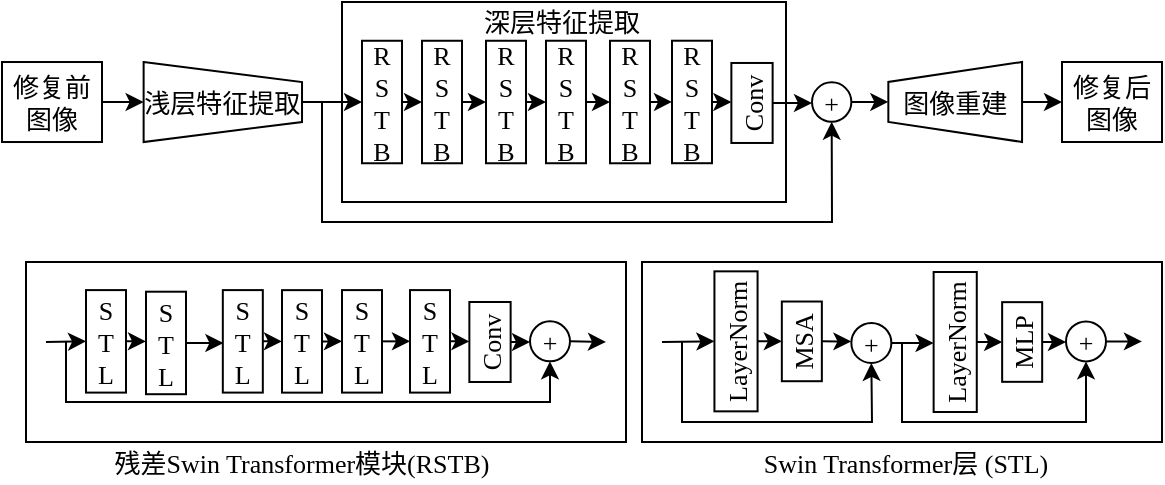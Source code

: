 <mxfile version="21.3.2" type="github">
  <diagram name="第 1 页" id="6_5NIOfknfMMVY00nYu0">
    <mxGraphModel dx="500" dy="246" grid="1" gridSize="10" guides="1" tooltips="1" connect="1" arrows="1" fold="1" page="1" pageScale="1" pageWidth="583" pageHeight="827" math="0" shadow="0">
      <root>
        <mxCell id="0" />
        <mxCell id="1" parent="0" />
        <mxCell id="1anbtyB_ODF39JOE69Np-36" value="" style="edgeStyle=orthogonalEdgeStyle;rounded=0;orthogonalLoop=1;jettySize=auto;exitX=1;exitY=0.5;exitDx=0;exitDy=0;entryX=0.5;entryY=1;entryDx=0;entryDy=0;fontSize=13;fontFamily=Times New Roman;" parent="1" source="1anbtyB_ODF39JOE69Np-1" target="1anbtyB_ODF39JOE69Np-3" edge="1">
          <mxGeometry relative="1" as="geometry" />
        </mxCell>
        <mxCell id="1anbtyB_ODF39JOE69Np-1" value="修复前&#xa;图像" style="rounded=0;fontSize=13;fontFamily=宋体;" parent="1" vertex="1">
          <mxGeometry y="40.01" width="50" height="40" as="geometry" />
        </mxCell>
        <mxCell id="1anbtyB_ODF39JOE69Np-3" value="" style="shape=trapezoid;perimeter=trapezoidPerimeter;fixedSize=1;rotation=90;size=10;fontSize=13;fontFamily=Times New Roman;" parent="1" vertex="1">
          <mxGeometry x="90.41" y="20.41" width="40" height="79.2" as="geometry" />
        </mxCell>
        <mxCell id="1anbtyB_ODF39JOE69Np-4" value="" style="rounded=0;fontSize=13;fontFamily=Times New Roman;" parent="1" vertex="1">
          <mxGeometry x="170" y="10" width="222" height="100" as="geometry" />
        </mxCell>
        <mxCell id="1anbtyB_ODF39JOE69Np-6" value="修复后&#xa;图像" style="rounded=0;fontSize=13;fontFamily=宋体;" parent="1" vertex="1">
          <mxGeometry x="530" y="40" width="50" height="40" as="geometry" />
        </mxCell>
        <mxCell id="1anbtyB_ODF39JOE69Np-7" value="" style="rounded=0;fontSize=13;fontFamily=Times New Roman;" parent="1" vertex="1">
          <mxGeometry x="12" y="140" width="300" height="90" as="geometry" />
        </mxCell>
        <mxCell id="1anbtyB_ODF39JOE69Np-8" value="" style="rounded=0;fontSize=13;fontFamily=Times New Roman;" parent="1" vertex="1">
          <mxGeometry x="320" y="140" width="260" height="90" as="geometry" />
        </mxCell>
        <mxCell id="1anbtyB_ODF39JOE69Np-14" value="" style="edgeStyle=orthogonalEdgeStyle;rounded=0;orthogonalLoop=1;jettySize=auto;exitX=1;exitY=0.5;exitDx=0;exitDy=0;entryX=0;entryY=0.5;entryDx=0;entryDy=0;fontSize=13;fontFamily=Times New Roman;" parent="1" source="1anbtyB_ODF39JOE69Np-9" target="1anbtyB_ODF39JOE69Np-13" edge="1">
          <mxGeometry relative="1" as="geometry" />
        </mxCell>
        <mxCell id="1anbtyB_ODF39JOE69Np-9" value="S&#xa;T&#xa;L" style="rounded=0;fontSize=13;fontFamily=Times New Roman;" parent="1" vertex="1">
          <mxGeometry x="42" y="154.05" width="20" height="51.25" as="geometry" />
        </mxCell>
        <mxCell id="1anbtyB_ODF39JOE69Np-19" value="" style="edgeStyle=orthogonalEdgeStyle;rounded=0;orthogonalLoop=1;jettySize=auto;exitX=1;exitY=0.5;exitDx=0;exitDy=0;entryX=0.013;entryY=0.522;entryDx=0;entryDy=0;entryPerimeter=0;fontSize=13;fontFamily=Times New Roman;" parent="1" source="1anbtyB_ODF39JOE69Np-13" target="1anbtyB_ODF39JOE69Np-15" edge="1">
          <mxGeometry relative="1" as="geometry" />
        </mxCell>
        <mxCell id="1anbtyB_ODF39JOE69Np-13" value="S&#xa;T&#xa;L" style="rounded=0;fontSize=13;fontFamily=Times New Roman;" parent="1" vertex="1">
          <mxGeometry x="72" y="154.85" width="20" height="51.25" as="geometry" />
        </mxCell>
        <mxCell id="1anbtyB_ODF39JOE69Np-27" value="" style="edgeStyle=orthogonalEdgeStyle;rounded=0;orthogonalLoop=1;jettySize=auto;exitX=1;exitY=0.5;exitDx=0;exitDy=0;entryX=0;entryY=0.5;entryDx=0;entryDy=0;fontSize=13;fontFamily=Times New Roman;" parent="1" source="1anbtyB_ODF39JOE69Np-15" target="1anbtyB_ODF39JOE69Np-16" edge="1">
          <mxGeometry relative="1" as="geometry" />
        </mxCell>
        <mxCell id="1anbtyB_ODF39JOE69Np-15" value="S&#xa;T&#xa;L" style="rounded=0;fontSize=13;fontFamily=Times New Roman;" parent="1" vertex="1">
          <mxGeometry x="110.41" y="154.05" width="20" height="51.25" as="geometry" />
        </mxCell>
        <mxCell id="1anbtyB_ODF39JOE69Np-28" value="" style="edgeStyle=orthogonalEdgeStyle;rounded=0;orthogonalLoop=1;jettySize=auto;exitX=1;exitY=0.5;exitDx=0;exitDy=0;entryX=0;entryY=0.5;entryDx=0;entryDy=0;fontSize=13;fontFamily=Times New Roman;" parent="1" source="1anbtyB_ODF39JOE69Np-16" target="1anbtyB_ODF39JOE69Np-17" edge="1">
          <mxGeometry relative="1" as="geometry" />
        </mxCell>
        <mxCell id="1anbtyB_ODF39JOE69Np-16" value="S&#xa;T&#xa;L" style="rounded=0;fontSize=13;fontFamily=Times New Roman;" parent="1" vertex="1">
          <mxGeometry x="140" y="154.07" width="20" height="51.25" as="geometry" />
        </mxCell>
        <mxCell id="1anbtyB_ODF39JOE69Np-29" value="" style="edgeStyle=orthogonalEdgeStyle;rounded=0;orthogonalLoop=1;jettySize=auto;exitX=1;exitY=0.5;exitDx=0;exitDy=0;entryX=0;entryY=0.5;entryDx=0;entryDy=0;fontSize=13;fontFamily=Times New Roman;" parent="1" source="1anbtyB_ODF39JOE69Np-17" target="1anbtyB_ODF39JOE69Np-18" edge="1">
          <mxGeometry relative="1" as="geometry" />
        </mxCell>
        <mxCell id="1anbtyB_ODF39JOE69Np-17" value="S&#xa;T&#xa;L" style="rounded=0;fontSize=13;fontFamily=Times New Roman;" parent="1" vertex="1">
          <mxGeometry x="170" y="154.05" width="20" height="51.25" as="geometry" />
        </mxCell>
        <mxCell id="1anbtyB_ODF39JOE69Np-32" value="" style="edgeStyle=orthogonalEdgeStyle;rounded=0;orthogonalLoop=1;jettySize=auto;exitX=1;exitY=0.5;exitDx=0;exitDy=0;entryX=0.5;entryY=0;entryDx=0;entryDy=0;fontSize=13;fontFamily=Times New Roman;" parent="1" source="1anbtyB_ODF39JOE69Np-18" target="1anbtyB_ODF39JOE69Np-30" edge="1">
          <mxGeometry relative="1" as="geometry" />
        </mxCell>
        <mxCell id="1anbtyB_ODF39JOE69Np-18" value="S&#xa;T&#xa;L" style="rounded=0;fontSize=13;fontFamily=Times New Roman;" parent="1" vertex="1">
          <mxGeometry x="204" y="154.05" width="20" height="51.25" as="geometry" />
        </mxCell>
        <mxCell id="1anbtyB_ODF39JOE69Np-58" value="" style="edgeStyle=orthogonalEdgeStyle;rounded=0;orthogonalLoop=1;jettySize=auto;exitX=1;exitY=0.5;exitDx=0;exitDy=0;entryX=0;entryY=0.5;entryDx=0;entryDy=0;fontFamily=Times New Roman;" parent="1" source="1anbtyB_ODF39JOE69Np-20" target="1anbtyB_ODF39JOE69Np-21" edge="1">
          <mxGeometry relative="1" as="geometry" />
        </mxCell>
        <mxCell id="1anbtyB_ODF39JOE69Np-20" value="R&#xa;S&#xa;T&#xa;B" style="rounded=0;fontSize=13;fontFamily=Times New Roman;" parent="1" vertex="1">
          <mxGeometry x="180" y="29.38" width="20" height="61.25" as="geometry" />
        </mxCell>
        <mxCell id="1anbtyB_ODF39JOE69Np-59" value="" style="edgeStyle=orthogonalEdgeStyle;rounded=0;orthogonalLoop=1;jettySize=auto;exitX=1;exitY=0.5;exitDx=0;exitDy=0;entryX=0;entryY=0.5;entryDx=0;entryDy=0;fontFamily=Times New Roman;" parent="1" source="1anbtyB_ODF39JOE69Np-21" target="1anbtyB_ODF39JOE69Np-22" edge="1">
          <mxGeometry relative="1" as="geometry" />
        </mxCell>
        <mxCell id="1anbtyB_ODF39JOE69Np-21" value="R&#xa;S&#xa;T&#xa;B" style="rounded=0;fontSize=13;fontFamily=Times New Roman;" parent="1" vertex="1">
          <mxGeometry x="210" y="29.38" width="20" height="61.25" as="geometry" />
        </mxCell>
        <mxCell id="1anbtyB_ODF39JOE69Np-60" value="" style="edgeStyle=orthogonalEdgeStyle;rounded=0;orthogonalLoop=1;jettySize=auto;exitX=1;exitY=0.5;exitDx=0;exitDy=0;entryX=0;entryY=0.5;entryDx=0;entryDy=0;fontFamily=Times New Roman;" parent="1" source="1anbtyB_ODF39JOE69Np-22" target="1anbtyB_ODF39JOE69Np-23" edge="1">
          <mxGeometry relative="1" as="geometry" />
        </mxCell>
        <mxCell id="1anbtyB_ODF39JOE69Np-22" value="R&#xa;S&#xa;T&#xa;B" style="rounded=0;fontSize=13;fontFamily=Times New Roman;" parent="1" vertex="1">
          <mxGeometry x="242" y="29.38" width="20" height="61.25" as="geometry" />
        </mxCell>
        <mxCell id="1anbtyB_ODF39JOE69Np-61" value="" style="edgeStyle=orthogonalEdgeStyle;rounded=0;orthogonalLoop=1;jettySize=auto;exitX=1;exitY=0.5;exitDx=0;exitDy=0;entryX=0;entryY=0.5;entryDx=0;entryDy=0;fontFamily=Times New Roman;" parent="1" source="1anbtyB_ODF39JOE69Np-23" target="1anbtyB_ODF39JOE69Np-24" edge="1">
          <mxGeometry relative="1" as="geometry" />
        </mxCell>
        <mxCell id="1anbtyB_ODF39JOE69Np-23" value="R&#xa;S&#xa;T&#xa;B" style="rounded=0;fontSize=13;fontFamily=Times New Roman;" parent="1" vertex="1">
          <mxGeometry x="272" y="29.37" width="20" height="61.25" as="geometry" />
        </mxCell>
        <mxCell id="1anbtyB_ODF39JOE69Np-62" value="" style="edgeStyle=orthogonalEdgeStyle;rounded=0;orthogonalLoop=1;jettySize=auto;exitX=1;exitY=0.5;exitDx=0;exitDy=0;entryX=0;entryY=0.5;entryDx=0;entryDy=0;fontFamily=Times New Roman;" parent="1" source="1anbtyB_ODF39JOE69Np-24" target="1anbtyB_ODF39JOE69Np-25" edge="1">
          <mxGeometry relative="1" as="geometry" />
        </mxCell>
        <mxCell id="1anbtyB_ODF39JOE69Np-24" value="R&#xa;S&#xa;T&#xa;B" style="rounded=0;fontSize=13;fontFamily=Times New Roman;" parent="1" vertex="1">
          <mxGeometry x="304" y="29.39" width="20" height="61.25" as="geometry" />
        </mxCell>
        <mxCell id="1anbtyB_ODF39JOE69Np-63" value="" style="edgeStyle=orthogonalEdgeStyle;rounded=0;orthogonalLoop=1;jettySize=auto;exitX=1;exitY=0.5;exitDx=0;exitDy=0;entryX=0.5;entryY=0;entryDx=0;entryDy=0;fontFamily=Times New Roman;" parent="1" source="1anbtyB_ODF39JOE69Np-25" target="1anbtyB_ODF39JOE69Np-26" edge="1">
          <mxGeometry relative="1" as="geometry" />
        </mxCell>
        <mxCell id="1anbtyB_ODF39JOE69Np-25" value="R&#xa;S&#xa;T&#xa;B" style="rounded=0;fontSize=13;fontFamily=Times New Roman;" parent="1" vertex="1">
          <mxGeometry x="335" y="29.36" width="20" height="61.25" as="geometry" />
        </mxCell>
        <mxCell id="1anbtyB_ODF39JOE69Np-54" value="" style="edgeStyle=orthogonalEdgeStyle;rounded=0;orthogonalLoop=1;jettySize=auto;exitX=0.5;exitY=1;exitDx=0;exitDy=0;entryX=0;entryY=0.5;entryDx=0;entryDy=0;fontFamily=Times New Roman;" parent="1" source="1anbtyB_ODF39JOE69Np-26" target="1anbtyB_ODF39JOE69Np-53" edge="1">
          <mxGeometry relative="1" as="geometry" />
        </mxCell>
        <mxCell id="1anbtyB_ODF39JOE69Np-26" value="Conv" style="rounded=0;rotation=-90;fontSize=13;fontFamily=Times New Roman;" parent="1" vertex="1">
          <mxGeometry x="355" y="50.17" width="40" height="20.63" as="geometry" />
        </mxCell>
        <mxCell id="1anbtyB_ODF39JOE69Np-33" value="" style="edgeStyle=orthogonalEdgeStyle;rounded=0;orthogonalLoop=1;jettySize=auto;exitX=0.5;exitY=1;exitDx=0;exitDy=0;entryX=0;entryY=0.5;entryDx=0;entryDy=0;fontSize=13;fontFamily=Times New Roman;" parent="1" source="1anbtyB_ODF39JOE69Np-30" target="1anbtyB_ODF39JOE69Np-31" edge="1">
          <mxGeometry relative="1" as="geometry" />
        </mxCell>
        <mxCell id="1anbtyB_ODF39JOE69Np-30" value="Conv" style="rounded=0;rotation=-90;fontSize=13;fontFamily=Times New Roman;" parent="1" vertex="1">
          <mxGeometry x="224" y="169.68" width="40" height="20.63" as="geometry" />
        </mxCell>
        <mxCell id="1anbtyB_ODF39JOE69Np-31" value="+" style="ellipse;aspect=fixed;fontSize=13;fontFamily=Times New Roman;" parent="1" vertex="1">
          <mxGeometry x="264" y="169.68" width="20" height="20" as="geometry" />
        </mxCell>
        <mxCell id="1anbtyB_ODF39JOE69Np-34" value="" style="endArrow=classic;rounded=0;entryX=0;entryY=0.5;entryDx=0;entryDy=0;fontSize=13;fontFamily=Times New Roman;" parent="1" target="1anbtyB_ODF39JOE69Np-9" edge="1">
          <mxGeometry width="50" height="50" relative="1" as="geometry">
            <mxPoint x="22" y="180" as="sourcePoint" />
            <mxPoint x="62" y="110" as="targetPoint" />
          </mxGeometry>
        </mxCell>
        <mxCell id="1anbtyB_ODF39JOE69Np-35" value="" style="endArrow=classic;rounded=0;entryX=0.5;entryY=1;entryDx=0;entryDy=0;fontSize=13;fontFamily=Times New Roman;" parent="1" target="1anbtyB_ODF39JOE69Np-31" edge="1">
          <mxGeometry width="50" height="50" relative="1" as="geometry">
            <mxPoint x="32" y="180" as="sourcePoint" />
            <mxPoint x="62" y="110" as="targetPoint" />
            <Array as="points">
              <mxPoint x="32" y="210" />
              <mxPoint x="122" y="210" />
              <mxPoint x="274" y="210" />
            </Array>
          </mxGeometry>
        </mxCell>
        <mxCell id="1anbtyB_ODF39JOE69Np-40" value="" style="endArrow=classic;rounded=0;exitX=1;exitY=0.5;exitDx=0;exitDy=0;fontSize=13;fontFamily=Times New Roman;" parent="1" source="1anbtyB_ODF39JOE69Np-31" edge="1">
          <mxGeometry width="50" height="50" relative="1" as="geometry">
            <mxPoint x="302" y="270" as="sourcePoint" />
            <mxPoint x="302" y="180" as="targetPoint" />
          </mxGeometry>
        </mxCell>
        <mxCell id="1anbtyB_ODF39JOE69Np-67" value="" style="edgeStyle=orthogonalEdgeStyle;rounded=0;orthogonalLoop=1;jettySize=auto;exitX=0.5;exitY=1;exitDx=0;exitDy=0;entryX=0.5;entryY=0;entryDx=0;entryDy=0;fontFamily=Times New Roman;" parent="1" source="1anbtyB_ODF39JOE69Np-41" target="1anbtyB_ODF39JOE69Np-66" edge="1">
          <mxGeometry relative="1" as="geometry" />
        </mxCell>
        <mxCell id="1anbtyB_ODF39JOE69Np-41" value="LayerNorm" style="rounded=0;rotation=-90;fontSize=13;fontFamily=Times New Roman;" parent="1" vertex="1">
          <mxGeometry x="332" y="168.89" width="70" height="21.57" as="geometry" />
        </mxCell>
        <mxCell id="1anbtyB_ODF39JOE69Np-57" value="" style="edgeStyle=orthogonalEdgeStyle;rounded=0;orthogonalLoop=1;jettySize=auto;exitX=1;exitY=0.5;exitDx=0;exitDy=0;entryX=0;entryY=0.5;entryDx=0;entryDy=0;fontFamily=Times New Roman;" parent="1" source="1anbtyB_ODF39JOE69Np-42" target="1anbtyB_ODF39JOE69Np-20" edge="1">
          <mxGeometry relative="1" as="geometry" />
        </mxCell>
        <mxCell id="1anbtyB_ODF39JOE69Np-42" value="浅层特征提取" style="text;strokeColor=none;fillColor=none;align=center;verticalAlign=middle;rounded=0;fontSize=13;fontFamily=宋体;" parent="1" vertex="1">
          <mxGeometry x="70" y="47.5" width="80.14" height="25" as="geometry" />
        </mxCell>
        <mxCell id="1anbtyB_ODF39JOE69Np-44" value="深层特征提取" style="text;strokeColor=none;fillColor=none;align=center;verticalAlign=middle;rounded=0;fontSize=13;fontFamily=Times New Roman;" parent="1" vertex="1">
          <mxGeometry x="236" y="9.38" width="88" height="20" as="geometry" />
        </mxCell>
        <mxCell id="1anbtyB_ODF39JOE69Np-51" value="" style="edgeStyle=orthogonalEdgeStyle;rounded=0;orthogonalLoop=1;jettySize=auto;exitX=0.5;exitY=1;exitDx=0;exitDy=0;entryX=0;entryY=0.5;entryDx=0;entryDy=0;fontFamily=Times New Roman;" parent="1" source="1anbtyB_ODF39JOE69Np-46" target="1anbtyB_ODF39JOE69Np-6" edge="1">
          <mxGeometry relative="1" as="geometry" />
        </mxCell>
        <mxCell id="1anbtyB_ODF39JOE69Np-46" value="" style="shape=trapezoid;perimeter=trapezoidPerimeter;fixedSize=1;rotation=-90;size=10;fontSize=13;fontFamily=Times New Roman;" parent="1" vertex="1">
          <mxGeometry x="456.6" y="26.56" width="40" height="66.86" as="geometry" />
        </mxCell>
        <mxCell id="1anbtyB_ODF39JOE69Np-47" value="" style="endArrow=classic;rounded=0;entryX=0.5;entryY=0;entryDx=0;entryDy=0;fontSize=13;fontFamily=Times New Roman;" parent="1" target="1anbtyB_ODF39JOE69Np-41" edge="1">
          <mxGeometry width="50" height="50" relative="1" as="geometry">
            <mxPoint x="330" y="180" as="sourcePoint" />
            <mxPoint x="362" y="230" as="targetPoint" />
          </mxGeometry>
        </mxCell>
        <mxCell id="1anbtyB_ODF39JOE69Np-48" value="残差Swin Transformer模块(RSTB)" style="text;strokeColor=none;fillColor=none;align=center;verticalAlign=middle;rounded=0;fontSize=13;fontFamily=Times New Roman;" parent="1" vertex="1">
          <mxGeometry x="50" y="230" width="200" height="20" as="geometry" />
        </mxCell>
        <mxCell id="1anbtyB_ODF39JOE69Np-49" value="Swin Transformer层 (STL)" style="text;strokeColor=none;fillColor=none;align=center;verticalAlign=middle;rounded=0;fontSize=13;fontFamily=Times New Roman;" parent="1" vertex="1">
          <mxGeometry x="352" y="230" width="200" height="20" as="geometry" />
        </mxCell>
        <mxCell id="1anbtyB_ODF39JOE69Np-50" value="图像重建" style="text;strokeColor=none;fillColor=none;align=center;verticalAlign=middle;rounded=0;fontSize=13;fontFamily=宋体;" parent="1" vertex="1">
          <mxGeometry x="449.69" y="47.49" width="53.82" height="25" as="geometry" />
        </mxCell>
        <mxCell id="1anbtyB_ODF39JOE69Np-56" value="" style="edgeStyle=orthogonalEdgeStyle;rounded=0;orthogonalLoop=1;jettySize=auto;exitX=1;exitY=0.5;exitDx=0;exitDy=0;entryX=0.5;entryY=0;entryDx=0;entryDy=0;fontFamily=Times New Roman;" parent="1" source="1anbtyB_ODF39JOE69Np-53" target="1anbtyB_ODF39JOE69Np-46" edge="1">
          <mxGeometry relative="1" as="geometry" />
        </mxCell>
        <mxCell id="1anbtyB_ODF39JOE69Np-53" value="+" style="ellipse;aspect=fixed;fontSize=13;fontFamily=Times New Roman;" parent="1" vertex="1">
          <mxGeometry x="405" y="50.17" width="19.68" height="19.68" as="geometry" />
        </mxCell>
        <mxCell id="1anbtyB_ODF39JOE69Np-64" value="" style="endArrow=classic;rounded=0;entryX=0.5;entryY=1;entryDx=0;entryDy=0;fontFamily=Times New Roman;" parent="1" target="1anbtyB_ODF39JOE69Np-53" edge="1">
          <mxGeometry width="50" height="50" relative="1" as="geometry">
            <mxPoint x="160" y="60" as="sourcePoint" />
            <mxPoint x="150" y="50" as="targetPoint" />
            <Array as="points">
              <mxPoint x="160" y="120" />
              <mxPoint x="290" y="120" />
              <mxPoint x="415" y="120" />
            </Array>
          </mxGeometry>
        </mxCell>
        <mxCell id="1anbtyB_ODF39JOE69Np-71" value="" style="edgeStyle=orthogonalEdgeStyle;rounded=0;orthogonalLoop=1;jettySize=auto;exitX=1;exitY=0.5;exitDx=0;exitDy=0;entryX=0.5;entryY=0;entryDx=0;entryDy=0;fontFamily=Times New Roman;" parent="1" source="1anbtyB_ODF39JOE69Np-65" target="1anbtyB_ODF39JOE69Np-69" edge="1">
          <mxGeometry relative="1" as="geometry" />
        </mxCell>
        <mxCell id="1anbtyB_ODF39JOE69Np-65" value="+" style="ellipse;aspect=fixed;fontSize=13;fontFamily=Times New Roman;" parent="1" vertex="1">
          <mxGeometry x="424.68" y="170.47" width="20" height="20" as="geometry" />
        </mxCell>
        <mxCell id="1anbtyB_ODF39JOE69Np-68" value="" style="edgeStyle=orthogonalEdgeStyle;rounded=0;orthogonalLoop=1;jettySize=auto;exitX=0.5;exitY=1;exitDx=0;exitDy=0;entryX=0;entryY=0.5;entryDx=0;entryDy=0;fontFamily=Times New Roman;" parent="1" source="1anbtyB_ODF39JOE69Np-66" target="1anbtyB_ODF39JOE69Np-65" edge="1">
          <mxGeometry relative="1" as="geometry" />
        </mxCell>
        <mxCell id="1anbtyB_ODF39JOE69Np-66" value="MSA" style="rounded=0;rotation=-90;fontSize=13;fontFamily=Times New Roman;" parent="1" vertex="1">
          <mxGeometry x="380" y="169.68" width="39.84" height="20.01" as="geometry" />
        </mxCell>
        <mxCell id="1anbtyB_ODF39JOE69Np-72" value="" style="edgeStyle=orthogonalEdgeStyle;rounded=0;orthogonalLoop=1;jettySize=auto;exitX=0.5;exitY=1;exitDx=0;exitDy=0;entryX=0.5;entryY=0;entryDx=0;entryDy=0;fontFamily=Times New Roman;" parent="1" source="1anbtyB_ODF39JOE69Np-69" target="1anbtyB_ODF39JOE69Np-70" edge="1">
          <mxGeometry relative="1" as="geometry" />
        </mxCell>
        <mxCell id="1anbtyB_ODF39JOE69Np-69" value="LayerNorm" style="rounded=0;rotation=-90;fontSize=13;fontFamily=Times New Roman;" parent="1" vertex="1">
          <mxGeometry x="441.6" y="169.22" width="70" height="21.57" as="geometry" />
        </mxCell>
        <mxCell id="1anbtyB_ODF39JOE69Np-77" value="" style="edgeStyle=orthogonalEdgeStyle;rounded=0;orthogonalLoop=1;jettySize=auto;exitX=0.5;exitY=1;exitDx=0;exitDy=0;entryX=0;entryY=0.5;entryDx=0;entryDy=0;fontFamily=Times New Roman;" parent="1" source="1anbtyB_ODF39JOE69Np-70" target="1anbtyB_ODF39JOE69Np-73" edge="1">
          <mxGeometry relative="1" as="geometry" />
        </mxCell>
        <mxCell id="1anbtyB_ODF39JOE69Np-70" value="MLP" style="rounded=0;rotation=-90;fontSize=13;fontFamily=Times New Roman;" parent="1" vertex="1">
          <mxGeometry x="490.16" y="169.99" width="39.84" height="20.01" as="geometry" />
        </mxCell>
        <mxCell id="1anbtyB_ODF39JOE69Np-81" value="" style="edgeStyle=orthogonalEdgeStyle;rounded=0;orthogonalLoop=1;jettySize=auto;exitX=1;exitY=0.5;exitDx=0;exitDy=0;fontFamily=Times New Roman;" parent="1" source="1anbtyB_ODF39JOE69Np-73" edge="1">
          <mxGeometry relative="1" as="geometry">
            <mxPoint x="570" y="180" as="targetPoint" />
          </mxGeometry>
        </mxCell>
        <mxCell id="1anbtyB_ODF39JOE69Np-73" value="+" style="ellipse;aspect=fixed;fontSize=13;fontFamily=Times New Roman;" parent="1" vertex="1">
          <mxGeometry x="532" y="169.69" width="20" height="20" as="geometry" />
        </mxCell>
        <mxCell id="1anbtyB_ODF39JOE69Np-75" value="" style="endArrow=classic;rounded=0;entryX=0.5;entryY=1;entryDx=0;entryDy=0;fontFamily=Times New Roman;" parent="1" target="1anbtyB_ODF39JOE69Np-65" edge="1">
          <mxGeometry width="50" height="50" relative="1" as="geometry">
            <mxPoint x="340" y="180" as="sourcePoint" />
            <mxPoint x="380" y="190" as="targetPoint" />
            <Array as="points">
              <mxPoint x="340" y="220" />
              <mxPoint x="390" y="220" />
              <mxPoint x="435" y="220" />
            </Array>
          </mxGeometry>
        </mxCell>
        <mxCell id="1anbtyB_ODF39JOE69Np-76" value="" style="endArrow=classic;rounded=0;entryX=0.5;entryY=1;entryDx=0;entryDy=0;fontFamily=Times New Roman;" parent="1" target="1anbtyB_ODF39JOE69Np-73" edge="1">
          <mxGeometry width="50" height="50" relative="1" as="geometry">
            <mxPoint x="450" y="180" as="sourcePoint" />
            <mxPoint x="550" y="210" as="targetPoint" />
            <Array as="points">
              <mxPoint x="450" y="220" />
              <mxPoint x="510" y="220" />
              <mxPoint x="542" y="220" />
            </Array>
          </mxGeometry>
        </mxCell>
      </root>
    </mxGraphModel>
  </diagram>
</mxfile>
